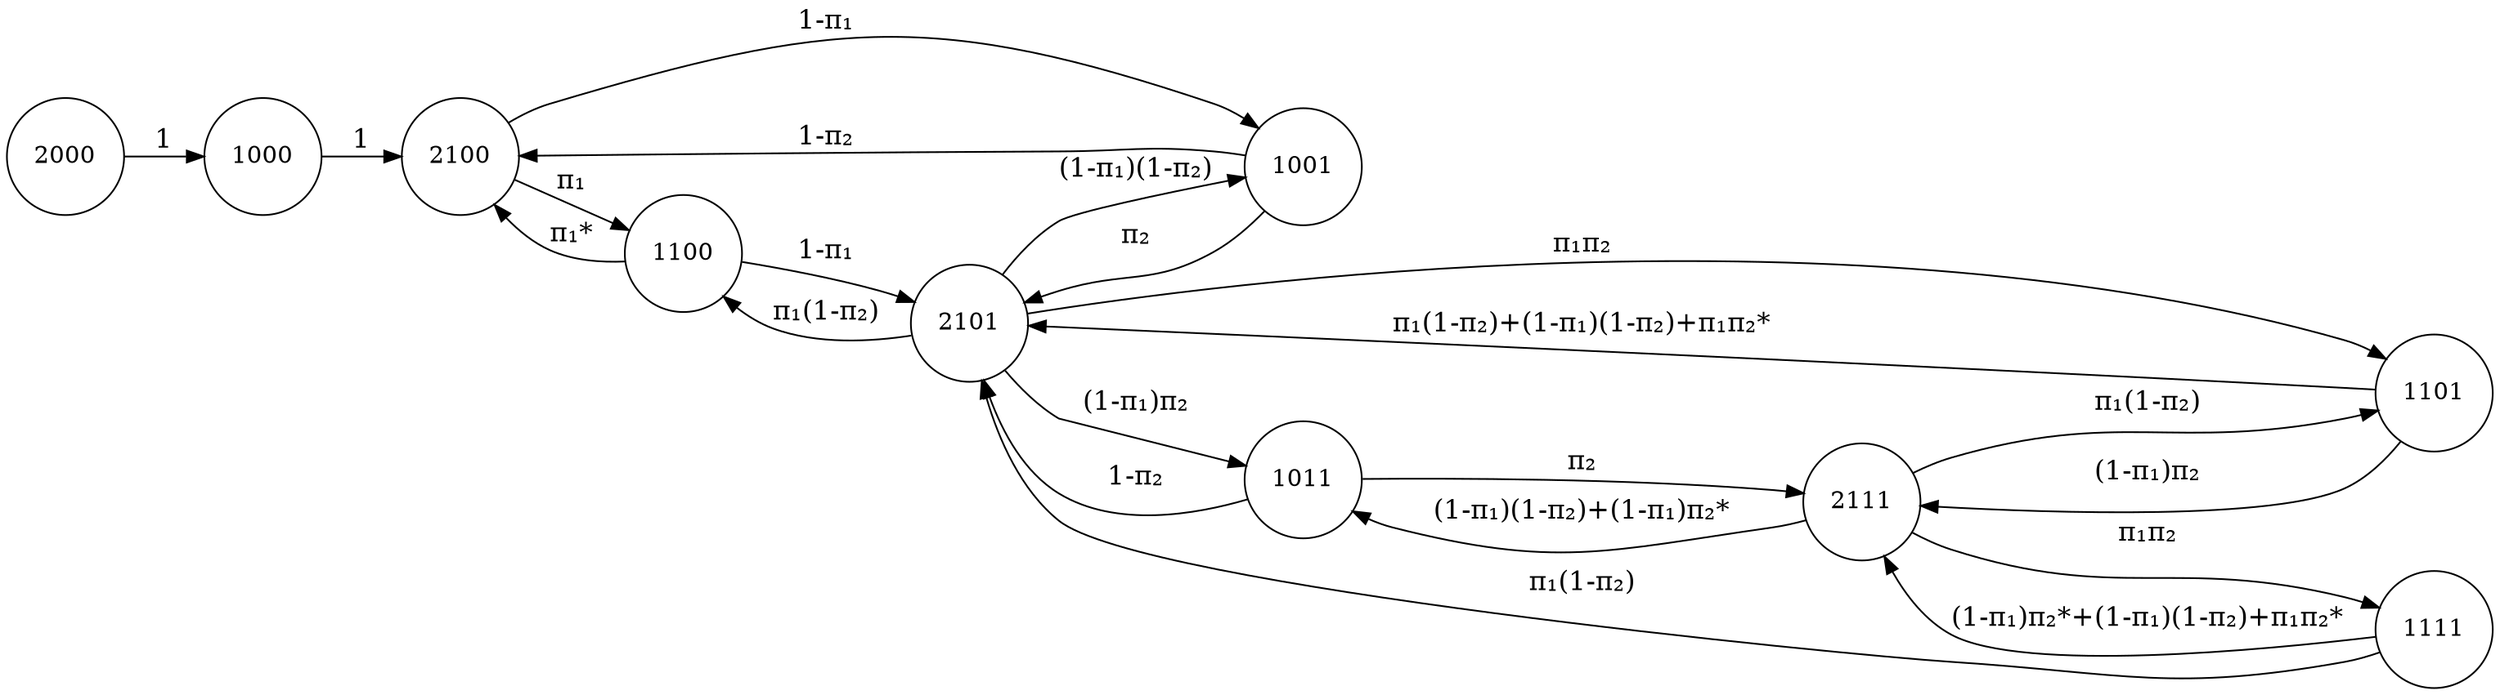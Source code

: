 digraph finite_state_machine {
	rankdir=LR;
	node [shape = circle];
	edge[fontsize=16];
	graph [ dpi = 300 ];
    
	"2000" -> "1000" [label = "1"];
	"1000" -> "2100" [label = "1"];

	"2100" -> "1100" [label = "&pi;₁"];
	"2100" -> "1001" [label = "1-&pi;₁"];
	
	"1100" -> "2100" [label = "&pi;₁*"];
	"1100" -> "2101" [label = "1-&pi;₁"];
	
	"1001" -> "2100" [label = "1-&pi;₂"];
	"1001" -> "2101" [label = "&pi;₂"];
	
	"2101" -> "1100" [label = "&pi;₁(1-&pi;₂)"];
	"2101" -> "1001" [label = "(1-&pi;₁)(1-&pi;₂)"];
	"2101" -> "1101" [label = "&pi;₁&pi;₂"];
	"2101" -> "1011" [label = "(1-&pi;₁)&pi;₂"];
	
	"1101" -> "2101" [label = "&pi;₁(1-&pi;₂)+(1-&pi;₁)(1-&pi;₂)+&pi;₁&pi;₂*"];
	"1101" -> "2111" [label = "(1-&pi;₁)&pi;₂"];
	
	"1011" -> "2101" [label = "1-&pi;₂"];
	"1011" -> "2111" [label = "&pi;₂"];
    
	"2111" -> "1101" [label = "&pi;₁(1-&pi;₂)"];
	"2111" -> "1011" [label = "(1-&pi;₁)(1-&pi;₂)+(1-&pi;₁)&pi;₂*"];
	"2111" -> "1111" [label = "&pi;₁&pi;₂"];
	
	"1111" -> "2111" [label = "(1-&pi;₁)&pi;₂*+(1-&pi;₁)(1-&pi;₂)+&pi;₁&pi;₂*"];
	"1111" -> "2101" [label = "&pi;₁(1-&pi;₂)"];
	
}